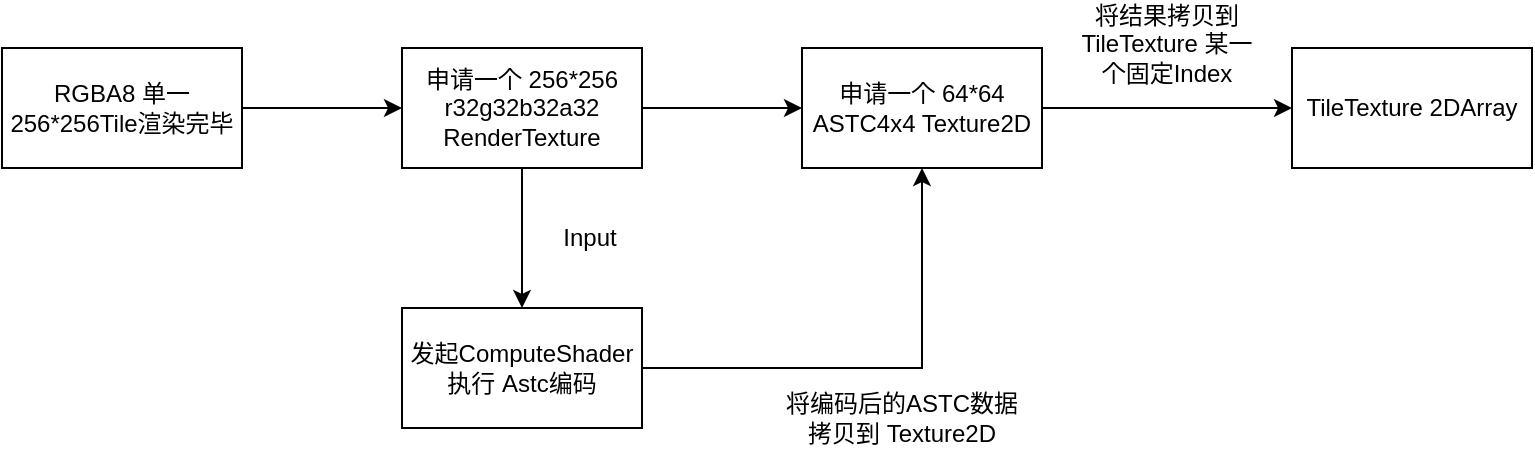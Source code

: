 <mxfile version="26.1.0">
  <diagram name="第 1 页" id="-K6S25orHFyxIdPImdLN">
    <mxGraphModel dx="1434" dy="772" grid="1" gridSize="10" guides="1" tooltips="1" connect="1" arrows="1" fold="1" page="1" pageScale="1" pageWidth="827" pageHeight="1169" math="0" shadow="0">
      <root>
        <mxCell id="0" />
        <mxCell id="1" parent="0" />
        <mxCell id="M7dMgFpauCtUiVN4xOWz-8" value="" style="edgeStyle=orthogonalEdgeStyle;rounded=0;orthogonalLoop=1;jettySize=auto;html=1;" edge="1" parent="1" source="M7dMgFpauCtUiVN4xOWz-6" target="M7dMgFpauCtUiVN4xOWz-7">
          <mxGeometry relative="1" as="geometry" />
        </mxCell>
        <mxCell id="M7dMgFpauCtUiVN4xOWz-6" value="RGBA8 单一256*256Tile渲染完毕" style="rounded=0;whiteSpace=wrap;html=1;" vertex="1" parent="1">
          <mxGeometry x="40" y="70" width="120" height="60" as="geometry" />
        </mxCell>
        <mxCell id="M7dMgFpauCtUiVN4xOWz-10" value="" style="edgeStyle=orthogonalEdgeStyle;rounded=0;orthogonalLoop=1;jettySize=auto;html=1;" edge="1" parent="1" source="M7dMgFpauCtUiVN4xOWz-7" target="M7dMgFpauCtUiVN4xOWz-9">
          <mxGeometry relative="1" as="geometry" />
        </mxCell>
        <mxCell id="M7dMgFpauCtUiVN4xOWz-12" style="edgeStyle=orthogonalEdgeStyle;rounded=0;orthogonalLoop=1;jettySize=auto;html=1;entryX=0.5;entryY=0;entryDx=0;entryDy=0;" edge="1" parent="1" source="M7dMgFpauCtUiVN4xOWz-7" target="M7dMgFpauCtUiVN4xOWz-11">
          <mxGeometry relative="1" as="geometry" />
        </mxCell>
        <mxCell id="M7dMgFpauCtUiVN4xOWz-7" value="申请一个 256*256 r32g32b32a32 RenderTexture" style="whiteSpace=wrap;html=1;rounded=0;" vertex="1" parent="1">
          <mxGeometry x="240" y="70" width="120" height="60" as="geometry" />
        </mxCell>
        <mxCell id="M7dMgFpauCtUiVN4xOWz-18" value="" style="edgeStyle=orthogonalEdgeStyle;rounded=0;orthogonalLoop=1;jettySize=auto;html=1;" edge="1" parent="1" source="M7dMgFpauCtUiVN4xOWz-9" target="M7dMgFpauCtUiVN4xOWz-17">
          <mxGeometry relative="1" as="geometry" />
        </mxCell>
        <mxCell id="M7dMgFpauCtUiVN4xOWz-9" value="申请一个 64*64 ASTC4x4 Texture2D" style="whiteSpace=wrap;html=1;rounded=0;" vertex="1" parent="1">
          <mxGeometry x="440" y="70" width="120" height="60" as="geometry" />
        </mxCell>
        <mxCell id="M7dMgFpauCtUiVN4xOWz-15" style="edgeStyle=orthogonalEdgeStyle;rounded=0;orthogonalLoop=1;jettySize=auto;html=1;entryX=0.5;entryY=1;entryDx=0;entryDy=0;" edge="1" parent="1" source="M7dMgFpauCtUiVN4xOWz-11" target="M7dMgFpauCtUiVN4xOWz-9">
          <mxGeometry relative="1" as="geometry" />
        </mxCell>
        <mxCell id="M7dMgFpauCtUiVN4xOWz-11" value="发起ComputeShader 执行 Astc编码" style="rounded=0;whiteSpace=wrap;html=1;" vertex="1" parent="1">
          <mxGeometry x="240" y="200" width="120" height="60" as="geometry" />
        </mxCell>
        <mxCell id="M7dMgFpauCtUiVN4xOWz-14" value="Input" style="text;html=1;align=center;verticalAlign=middle;whiteSpace=wrap;rounded=0;" vertex="1" parent="1">
          <mxGeometry x="304" y="150" width="60" height="30" as="geometry" />
        </mxCell>
        <mxCell id="M7dMgFpauCtUiVN4xOWz-16" value="将编码后的ASTC数据拷贝到 Texture2D" style="text;html=1;align=center;verticalAlign=middle;whiteSpace=wrap;rounded=0;" vertex="1" parent="1">
          <mxGeometry x="430" y="240" width="120" height="30" as="geometry" />
        </mxCell>
        <mxCell id="M7dMgFpauCtUiVN4xOWz-17" value="TileTexture 2DArray" style="whiteSpace=wrap;html=1;rounded=0;" vertex="1" parent="1">
          <mxGeometry x="685" y="70" width="120" height="60" as="geometry" />
        </mxCell>
        <mxCell id="M7dMgFpauCtUiVN4xOWz-20" value="将结果拷贝到TileTexture 某一个固定Index" style="text;html=1;align=center;verticalAlign=middle;whiteSpace=wrap;rounded=0;" vertex="1" parent="1">
          <mxGeometry x="577" y="53" width="91" height="30" as="geometry" />
        </mxCell>
      </root>
    </mxGraphModel>
  </diagram>
</mxfile>
